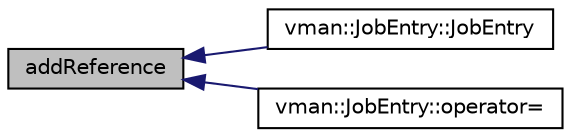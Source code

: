 digraph "addReference"
{
  bgcolor="transparent";
  edge [fontname="Helvetica",fontsize="10",labelfontname="Helvetica",labelfontsize="10"];
  node [fontname="Helvetica",fontsize="10",shape=record];
  rankdir="LR";
  Node1 [label="addReference",height=0.2,width=0.4,color="black", fillcolor="grey75", style="filled" fontcolor="black"];
  Node1 -> Node2 [dir="back",color="midnightblue",fontsize="10",style="solid",fontname="Helvetica"];
  Node2 [label="vman::JobEntry::JobEntry",height=0.2,width=0.4,color="black",URL="$classvman_1_1_job_entry.html#a957f317a712559064c42e22ad1c6c2b0",tooltip="Constructs a new job."];
  Node1 -> Node3 [dir="back",color="midnightblue",fontsize="10",style="solid",fontname="Helvetica"];
  Node3 [label="vman::JobEntry::operator=",height=0.2,width=0.4,color="black",URL="$classvman_1_1_job_entry.html#a0a666834371193e30782ee78aeb09317"];
}
